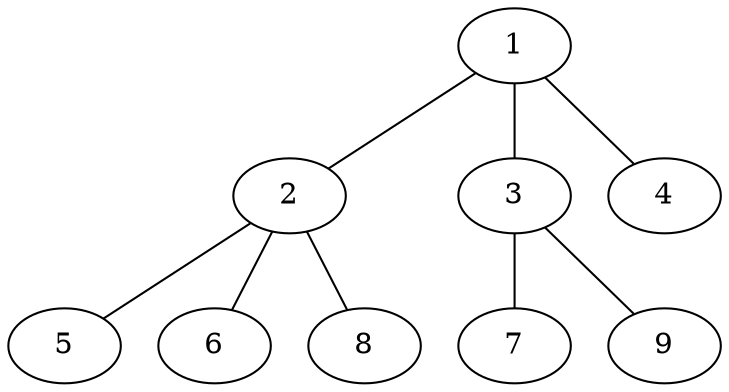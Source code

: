 graph molecule_2786 {
	1	 [chem=C];
	2	 [chem=C];
	1 -- 2	 [valence=1];
	3	 [chem=C];
	1 -- 3	 [valence=2];
	4	 [chem=Cl];
	1 -- 4	 [valence=1];
	5	 [chem=Cl];
	2 -- 5	 [valence=1];
	6	 [chem=Cl];
	2 -- 6	 [valence=1];
	8	 [chem=H];
	2 -- 8	 [valence=1];
	7	 [chem=Cl];
	3 -- 7	 [valence=1];
	9	 [chem=H];
	3 -- 9	 [valence=1];
}

